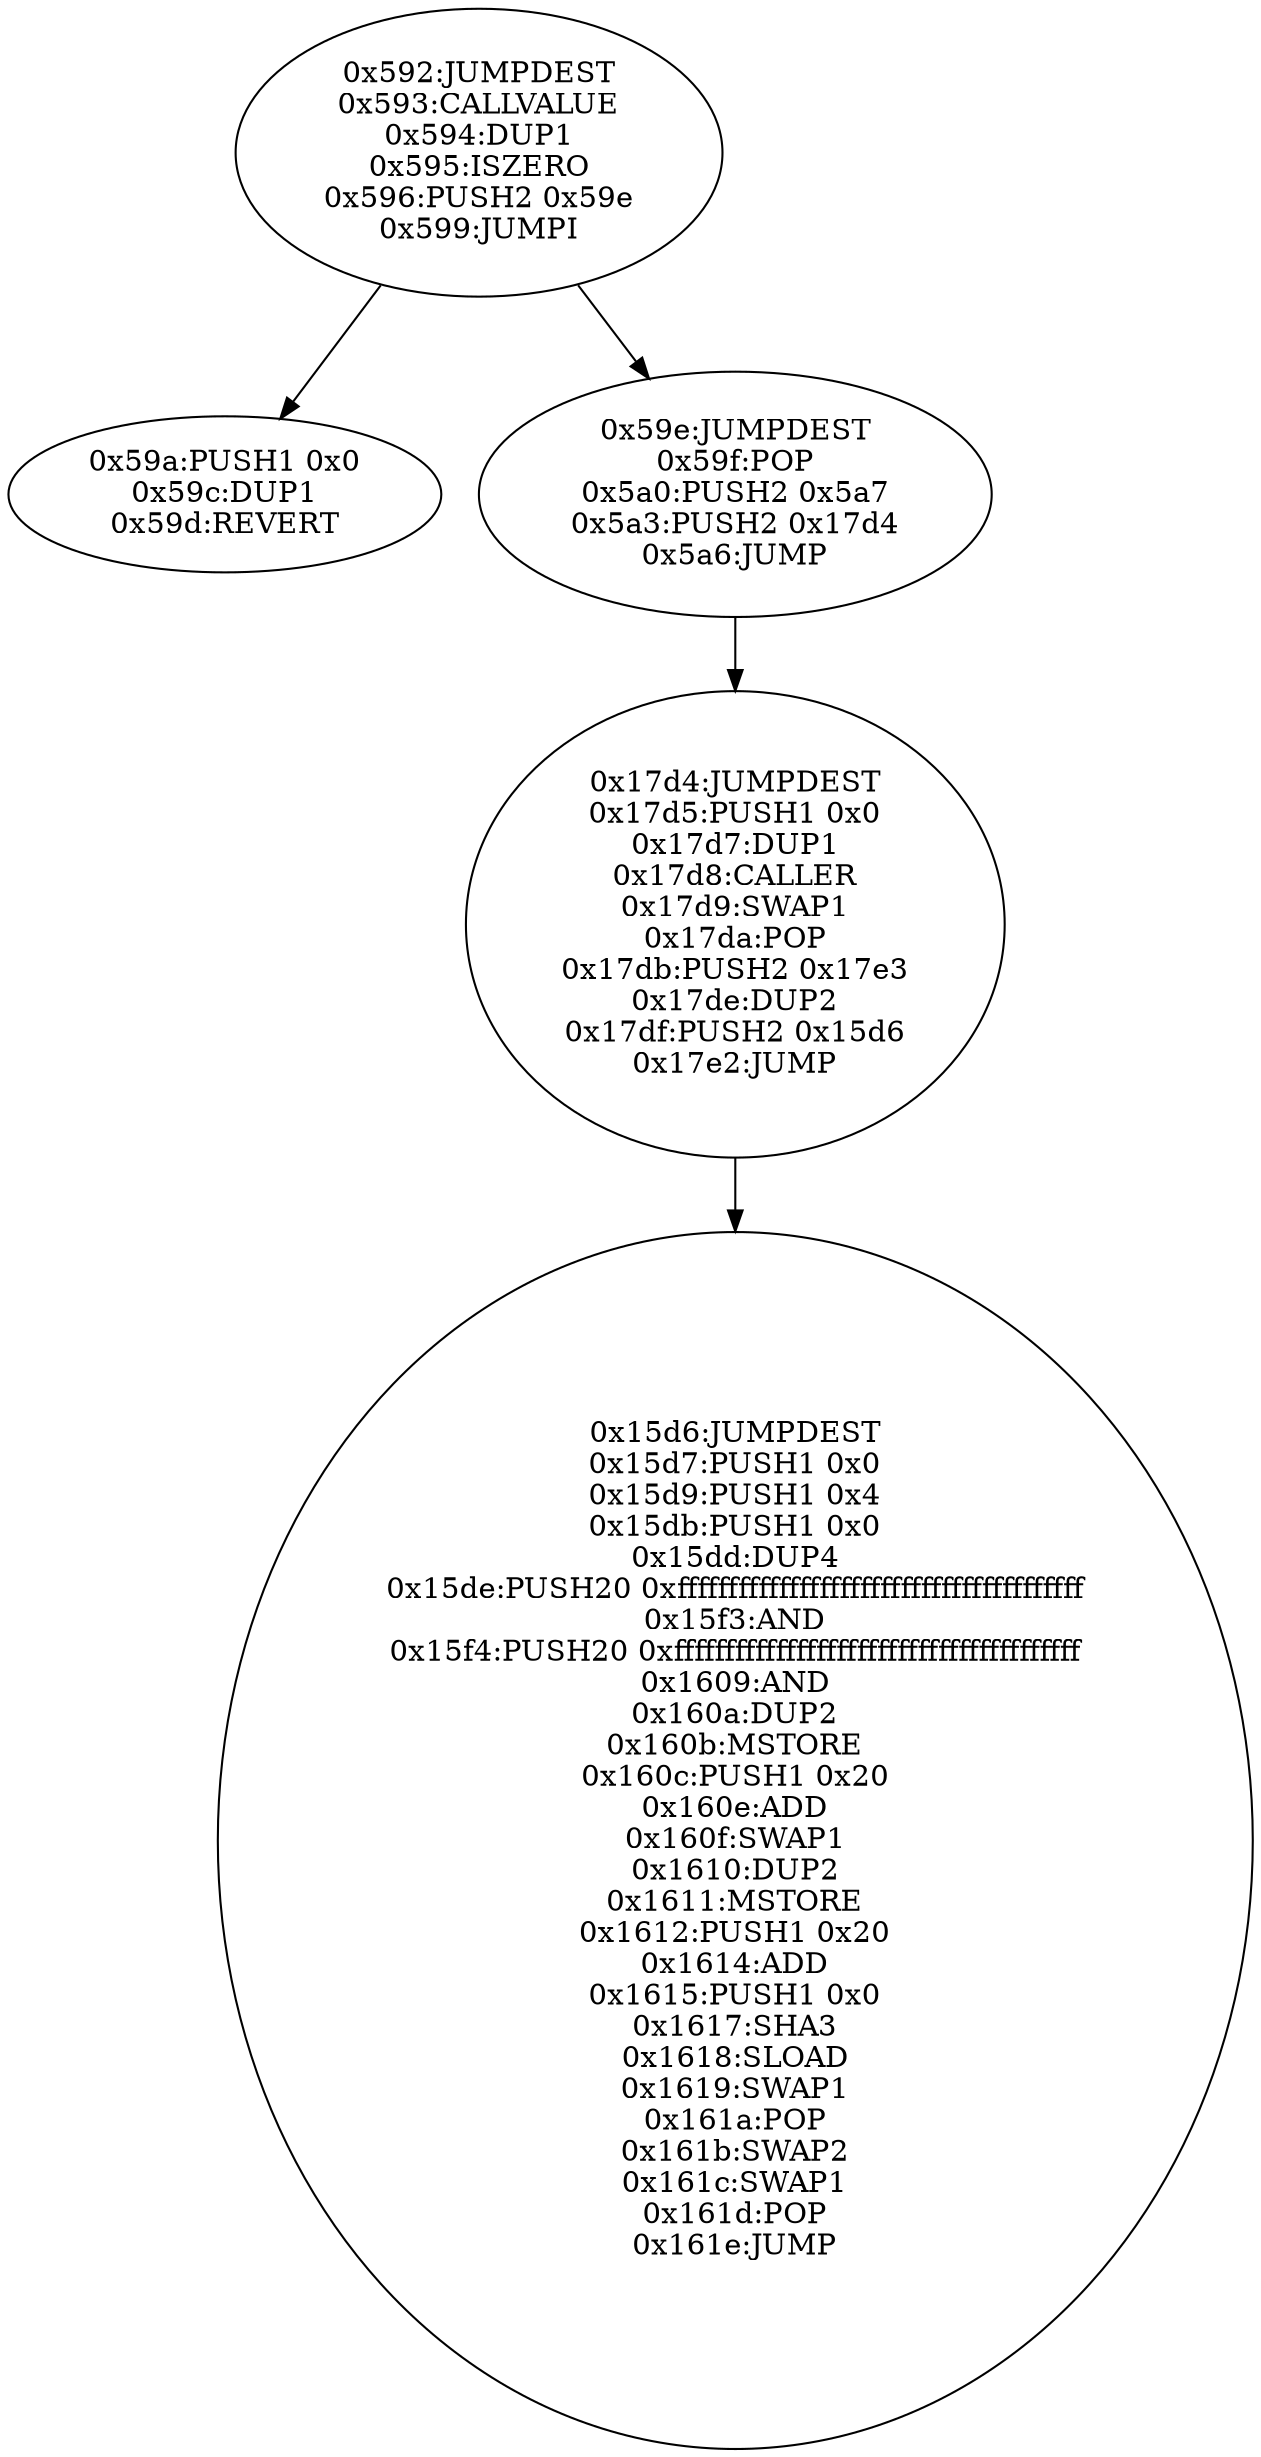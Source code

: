 digraph{
1426[label="0x592:JUMPDEST
0x593:CALLVALUE
0x594:DUP1
0x595:ISZERO
0x596:PUSH2 0x59e
0x599:JUMPI"]
1426 -> 1434
1426 -> 1438
1434[label="0x59a:PUSH1 0x0
0x59c:DUP1
0x59d:REVERT"]
1438[label="0x59e:JUMPDEST
0x59f:POP
0x5a0:PUSH2 0x5a7
0x5a3:PUSH2 0x17d4
0x5a6:JUMP"]
1438 -> 6100
6100[label="0x17d4:JUMPDEST
0x17d5:PUSH1 0x0
0x17d7:DUP1
0x17d8:CALLER
0x17d9:SWAP1
0x17da:POP
0x17db:PUSH2 0x17e3
0x17de:DUP2
0x17df:PUSH2 0x15d6
0x17e2:JUMP"]
6100 -> 5590
5590[label="0x15d6:JUMPDEST
0x15d7:PUSH1 0x0
0x15d9:PUSH1 0x4
0x15db:PUSH1 0x0
0x15dd:DUP4
0x15de:PUSH20 0xffffffffffffffffffffffffffffffffffffffff
0x15f3:AND
0x15f4:PUSH20 0xffffffffffffffffffffffffffffffffffffffff
0x1609:AND
0x160a:DUP2
0x160b:MSTORE
0x160c:PUSH1 0x20
0x160e:ADD
0x160f:SWAP1
0x1610:DUP2
0x1611:MSTORE
0x1612:PUSH1 0x20
0x1614:ADD
0x1615:PUSH1 0x0
0x1617:SHA3
0x1618:SLOAD
0x1619:SWAP1
0x161a:POP
0x161b:SWAP2
0x161c:SWAP1
0x161d:POP
0x161e:JUMP"]

}